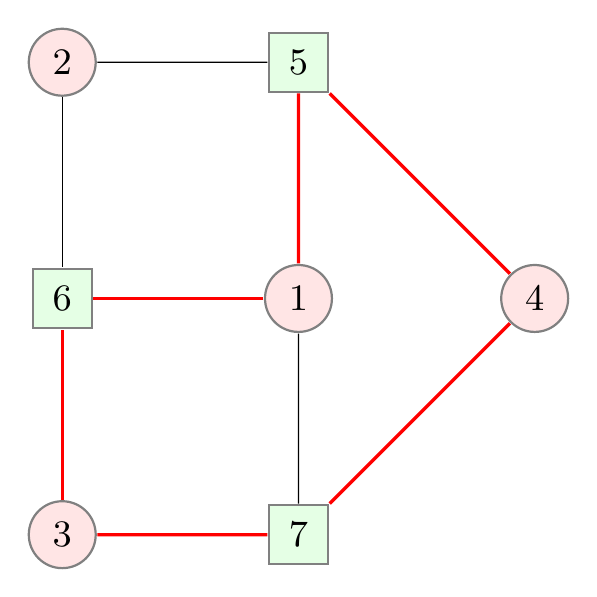 \begin{tikzpicture}
[
scale=1.5,transform shape,
state/.style={rectangle,draw=black!50,fill=green!10,thick,minimum size=5mm},
oper/.style={circle,draw=black!50,fill=red!10,thick, minimum size=5mm, font=\small},
arr/.style={-,auto,>=stealth},
arrBright/.style={-,auto,>=stealth,draw=red,very thick}
]
\small

% Input staff 
%\node (a0) at (0,0) [oper ] {$+$};
%\draw [arr](-1,0) to node [left,xshift=-3mm]{$x_i$} node{}(a0);
%\draw (1,0) circle (0.3mm) [fill=black!];
%\node (mp0) at (1,1) [oper,label=left:$f_0$ ] {$\times$};
%\draw [arr] (1,0) -- (mp0);
%\draw (mp0) -- (1,2.5);
%\draw [arr] (0,-2.5) -- (a0);
% Filter section

\node (s6) at (0,0) [state] {6};
\node (s5) at (2,2) [state] {5};
\node (s7) at (2,-2) [state] {7};

\node (s2) at (0,2) [oper] {2};
\node (s3) at (0,-2) [oper] {3};
\node (s1) at (2,0) [oper] {1};
\node (s4) at (4,0) [oper] {4};

\draw [arrBright](s4)[] to node [right]{} node{}(s5);
\draw [arrBright](s4)[] to node [right]{} node{}(s7);
\draw [arr](s2)[] to node [above]{} node{}(s5);
\draw [arr](s2)[] to node [right]{} node{}(s6);
\draw [arrBright](s1)[] to node [right]{} node{}(s5);
\draw [arrBright](s1)[] to node [above]{} node{}(s6);
\draw [arr](s1)[] to node [right]{} node{}(s7);
\draw [arrBright](s3)[] to node [right]{} node{}(s6);
\draw [arrBright](s3)[] to node [above]{} node{}(s7);


\end{tikzpicture}

